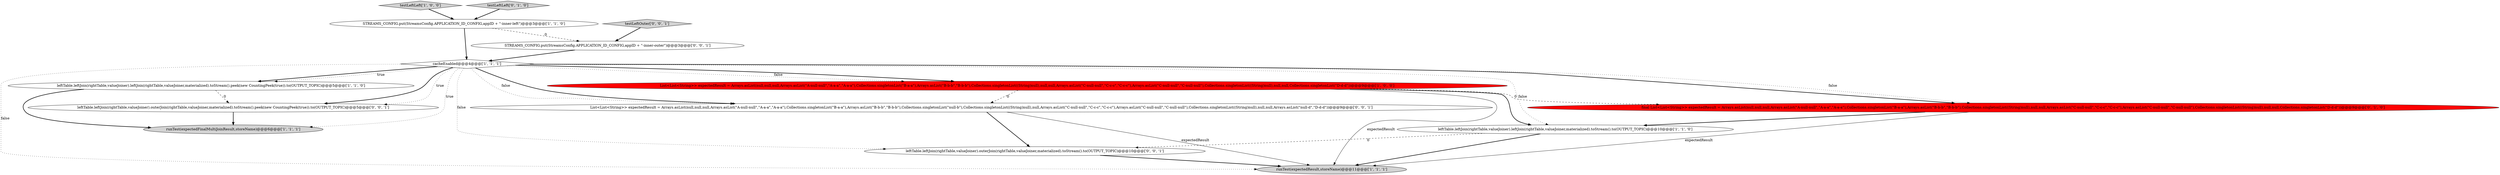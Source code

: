 digraph {
6 [style = filled, label = "runTest(expectedResult,storeName)@@@11@@@['1', '1', '1']", fillcolor = lightgray, shape = ellipse image = "AAA0AAABBB1BBB"];
0 [style = filled, label = "leftTable.leftJoin(rightTable,valueJoiner).leftJoin(rightTable,valueJoiner,materialized).toStream().peek(new CountingPeek(true)).to(OUTPUT_TOPIC)@@@5@@@['1', '1', '0']", fillcolor = white, shape = ellipse image = "AAA0AAABBB1BBB"];
3 [style = filled, label = "runTest(expectedFinalMultiJoinResult,storeName)@@@6@@@['1', '1', '1']", fillcolor = lightgray, shape = ellipse image = "AAA0AAABBB1BBB"];
2 [style = filled, label = "List<List<String>> expectedResult = Arrays.asList(null,null,null,Arrays.asList(\"A-null-null\",\"A-a-a\",\"A-a-a\"),Collections.singletonList(\"B-a-a\"),Arrays.asList(\"B-b-b\",\"B-b-b\"),Collections.singletonList((String)null),null,null,Arrays.asList(\"C-null-null\",\"C-c-c\",\"C-c-c\"),Arrays.asList(\"C-null-null\",\"C-null-null\"),Collections.singletonList((String)null),null,null,Collections.singletonList(\"D-d-d\"))@@@9@@@['1', '0', '0']", fillcolor = red, shape = ellipse image = "AAA1AAABBB1BBB"];
12 [style = filled, label = "leftTable.leftJoin(rightTable,valueJoiner).outerJoin(rightTable,valueJoiner,materialized).toStream().to(OUTPUT_TOPIC)@@@10@@@['0', '0', '1']", fillcolor = white, shape = ellipse image = "AAA0AAABBB3BBB"];
10 [style = filled, label = "STREAMS_CONFIG.put(StreamsConfig.APPLICATION_ID_CONFIG,appID + \"-inner-outer\")@@@3@@@['0', '0', '1']", fillcolor = white, shape = ellipse image = "AAA0AAABBB3BBB"];
1 [style = filled, label = "cacheEnabled@@@4@@@['1', '1', '1']", fillcolor = white, shape = diamond image = "AAA0AAABBB1BBB"];
13 [style = filled, label = "List<List<String>> expectedResult = Arrays.asList(null,null,null,Arrays.asList(\"A-null-null\",\"A-a-a\",\"A-a-a\"),Collections.singletonList(\"B-a-a\"),Arrays.asList(\"B-b-b\",\"B-b-b\"),Collections.singletonList(\"null-b\"),Collections.singletonList((String)null),null,Arrays.asList(\"C-null-null\",\"C-c-c\",\"C-c-c\"),Arrays.asList(\"C-null-null\",\"C-null-null\"),Collections.singletonList((String)null),null,null,Arrays.asList(\"null-d\",\"D-d-d\"))@@@9@@@['0', '0', '1']", fillcolor = white, shape = ellipse image = "AAA0AAABBB3BBB"];
7 [style = filled, label = "testLeftLeft['1', '0', '0']", fillcolor = lightgray, shape = diamond image = "AAA0AAABBB1BBB"];
14 [style = filled, label = "leftTable.leftJoin(rightTable,valueJoiner).outerJoin(rightTable,valueJoiner,materialized).toStream().peek(new CountingPeek(true)).to(OUTPUT_TOPIC)@@@5@@@['0', '0', '1']", fillcolor = white, shape = ellipse image = "AAA0AAABBB3BBB"];
5 [style = filled, label = "STREAMS_CONFIG.put(StreamsConfig.APPLICATION_ID_CONFIG,appID + \"-inner-left\")@@@3@@@['1', '1', '0']", fillcolor = white, shape = ellipse image = "AAA0AAABBB1BBB"];
9 [style = filled, label = "testLeftLeft['0', '1', '0']", fillcolor = lightgray, shape = diamond image = "AAA0AAABBB2BBB"];
8 [style = filled, label = "final List<List<String>> expectedResult = Arrays.asList(null,null,null,Arrays.asList(\"A-null-null\",\"A-a-a\",\"A-a-a\"),Collections.singletonList(\"B-a-a\"),Arrays.asList(\"B-b-b\",\"B-b-b\"),Collections.singletonList((String)null),null,null,Arrays.asList(\"C-null-null\",\"C-c-c\",\"C-c-c\"),Arrays.asList(\"C-null-null\",\"C-null-null\"),Collections.singletonList((String)null),null,null,Collections.singletonList(\"D-d-d\"))@@@9@@@['0', '1', '0']", fillcolor = red, shape = ellipse image = "AAA1AAABBB2BBB"];
11 [style = filled, label = "testLeftOuter['0', '0', '1']", fillcolor = lightgray, shape = diamond image = "AAA0AAABBB3BBB"];
4 [style = filled, label = "leftTable.leftJoin(rightTable,valueJoiner).leftJoin(rightTable,valueJoiner,materialized).toStream().to(OUTPUT_TOPIC)@@@10@@@['1', '1', '0']", fillcolor = white, shape = ellipse image = "AAA0AAABBB1BBB"];
0->3 [style = bold, label=""];
14->3 [style = bold, label=""];
1->8 [style = bold, label=""];
4->6 [style = bold, label=""];
2->6 [style = solid, label="expectedResult"];
1->0 [style = bold, label=""];
1->14 [style = dotted, label="true"];
13->6 [style = solid, label="expectedResult"];
1->6 [style = dotted, label="false"];
12->6 [style = bold, label=""];
2->4 [style = bold, label=""];
2->8 [style = dashed, label="0"];
1->13 [style = bold, label=""];
4->12 [style = dashed, label="0"];
1->2 [style = dotted, label="false"];
1->3 [style = dotted, label="true"];
0->14 [style = dashed, label="0"];
5->1 [style = bold, label=""];
7->5 [style = bold, label=""];
1->12 [style = dotted, label="false"];
13->12 [style = bold, label=""];
1->8 [style = dotted, label="false"];
1->4 [style = dotted, label="false"];
5->10 [style = dashed, label="0"];
11->10 [style = bold, label=""];
2->13 [style = dashed, label="0"];
9->5 [style = bold, label=""];
1->14 [style = bold, label=""];
1->2 [style = bold, label=""];
1->0 [style = dotted, label="true"];
8->4 [style = bold, label=""];
10->1 [style = bold, label=""];
1->13 [style = dotted, label="false"];
8->6 [style = solid, label="expectedResult"];
}
